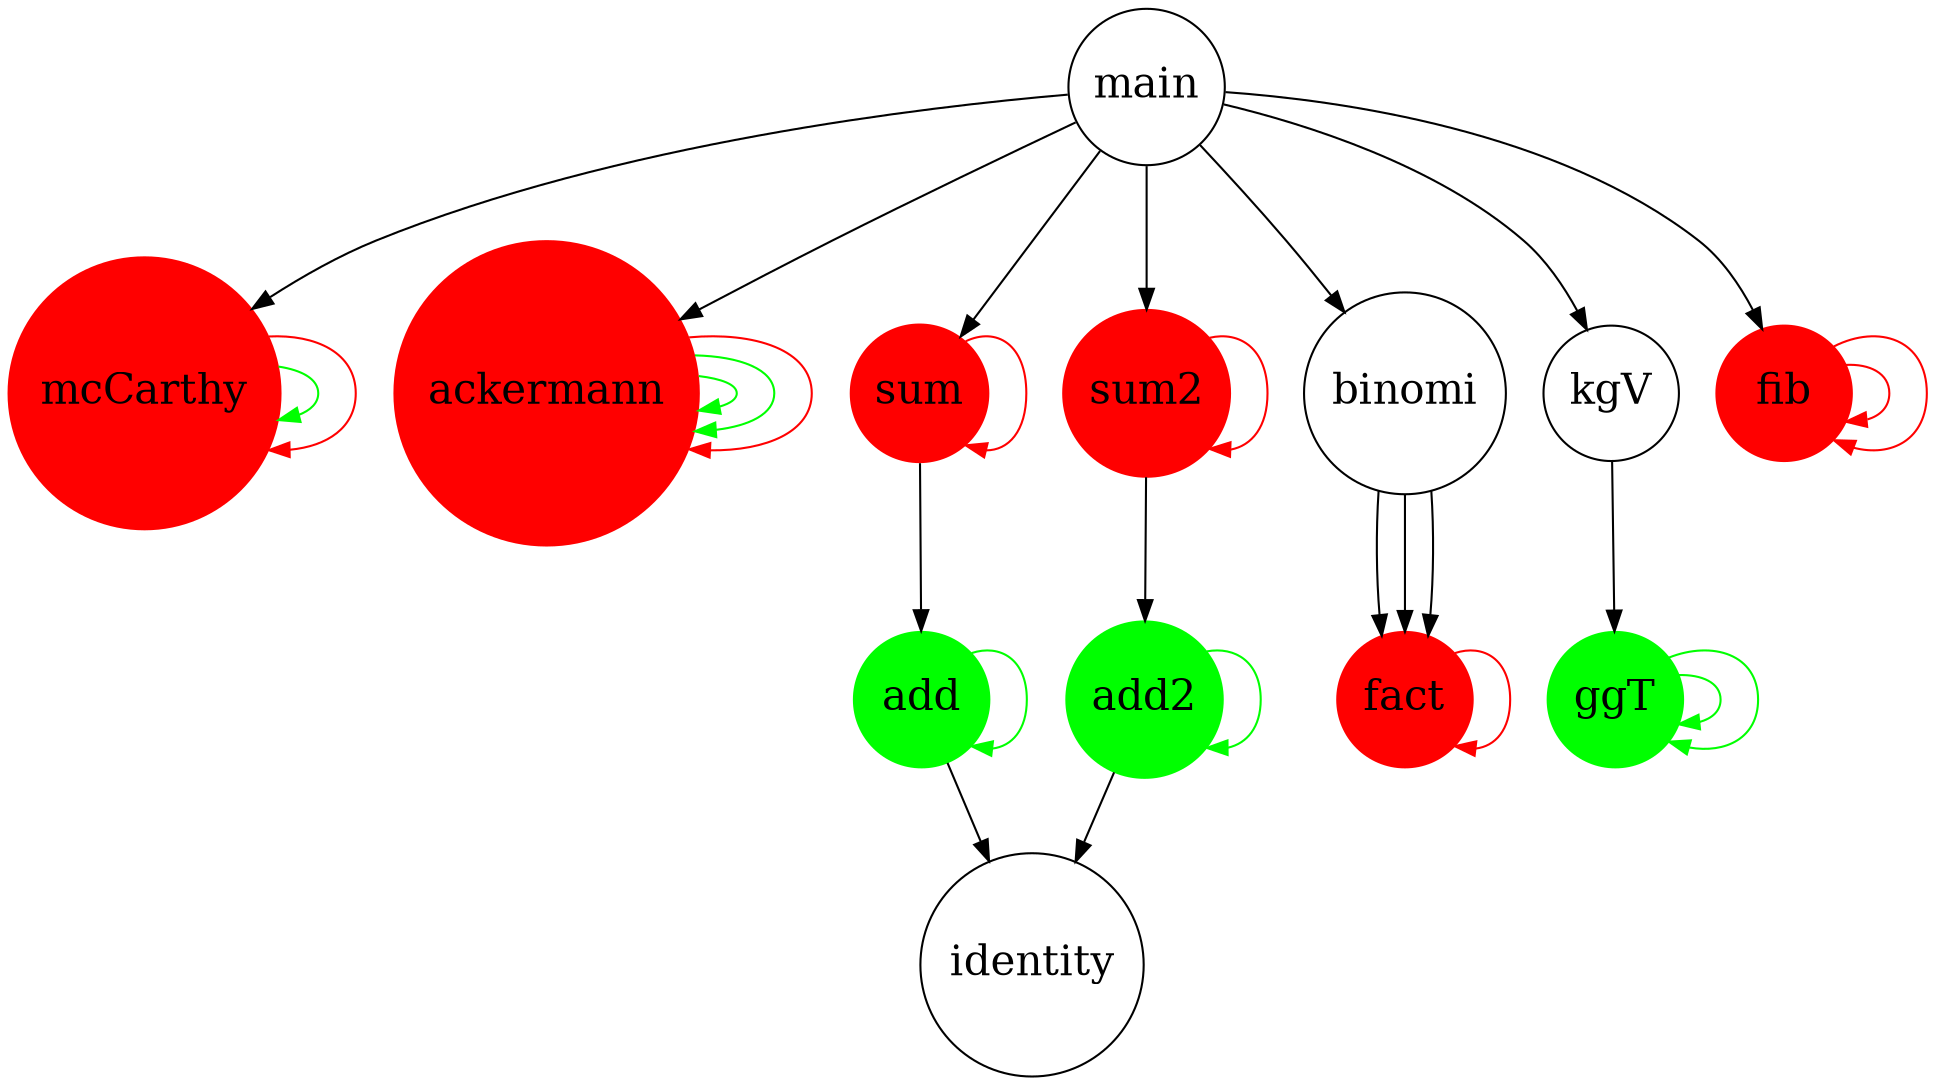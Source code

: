     digraph G {
    ranksep=.5;
    edge [arrowsize=1]
    node [shape=circle, fontsize=20,  height=.90];
    add[style=filled color="green"];add2[style=filled color="green"];ggT[style=filled color="green"];mcCarthy[style=filled color="green"];ackermann[style=filled color="green"];
        main;identity;add;add2;sum;sum2;binomi;fact;ggT;kgV;fib;mcCarthy;ackermann;
        sum[style=filled color="red"];sum2[style=filled color="red"];fact[style=filled color="red"];fib[style=filled color="red"];mcCarthy[style=filled color="red"];ackermann[style=filled color="red"];
         main -> sum;
         main -> sum2;
         main -> binomi;
         main -> fib;
         main -> kgV;
         main -> ackermann;
         main -> mcCarthy;
         
         add -> identity;
         
         add2 -> identity;
         
         sum -> add;
         
         sum2 -> add2;
         
         binomi -> fact;
         binomi -> fact;
         binomi -> fact;
         
         kgV -> ggT;
         
         add -> add[color="green"];
         
         add2 -> add2[color="green"];
         
         ggT -> ggT[color="green"];
         ggT -> ggT[color="green"];
         
         mcCarthy -> mcCarthy[color="green"];
         
         ackermann -> ackermann[color="green"];
         ackermann -> ackermann[color="green"];
         
         sum -> sum[color="red"];
         
         sum2 -> sum2[color="red"];
         
         fact -> fact[color="red"];
         
         fib -> fib[color="red"];
         fib -> fib[color="red"];
         
         mcCarthy -> mcCarthy[color="red"];
         
         ackermann -> ackermann[color="red"];
         
}

 